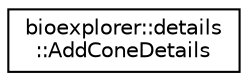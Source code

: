 digraph "Graphical Class Hierarchy"
{
 // LATEX_PDF_SIZE
  edge [fontname="Helvetica",fontsize="10",labelfontname="Helvetica",labelfontsize="10"];
  node [fontname="Helvetica",fontsize="10",shape=record];
  rankdir="LR";
  Node0 [label="bioexplorer::details\l::AddConeDetails",height=0.2,width=0.4,color="black", fillcolor="white", style="filled",URL="$db/db6/structbioexplorer_1_1details_1_1AddConeDetails.html",tooltip="Defines the parameters needed when adding cone to the scene."];
}
